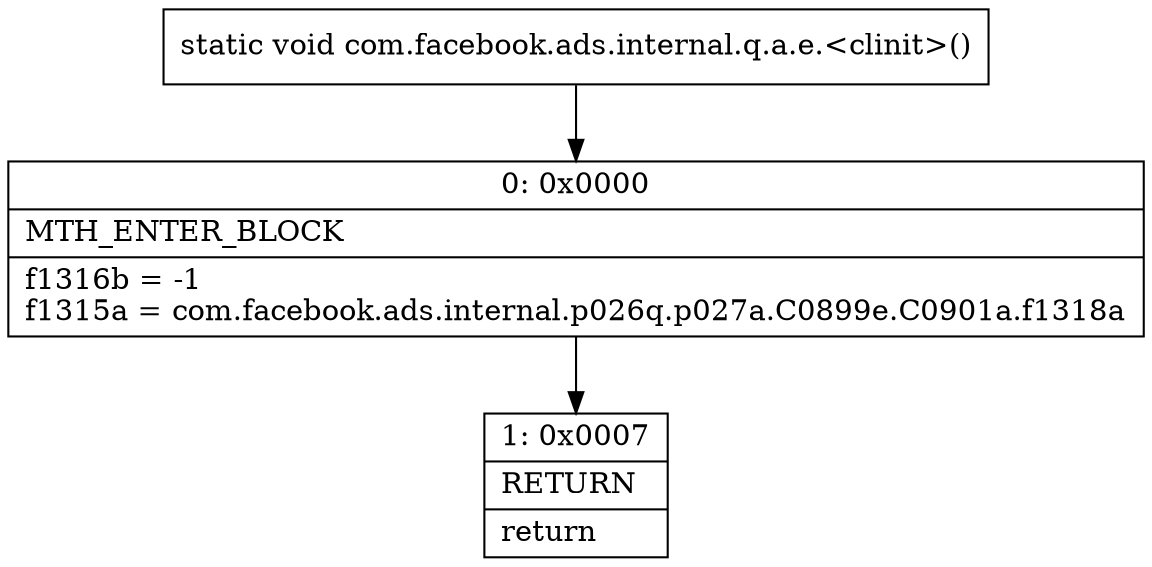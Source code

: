 digraph "CFG forcom.facebook.ads.internal.q.a.e.\<clinit\>()V" {
Node_0 [shape=record,label="{0\:\ 0x0000|MTH_ENTER_BLOCK\l|f1316b = \-1\lf1315a = com.facebook.ads.internal.p026q.p027a.C0899e.C0901a.f1318a\l}"];
Node_1 [shape=record,label="{1\:\ 0x0007|RETURN\l|return\l}"];
MethodNode[shape=record,label="{static void com.facebook.ads.internal.q.a.e.\<clinit\>() }"];
MethodNode -> Node_0;
Node_0 -> Node_1;
}

